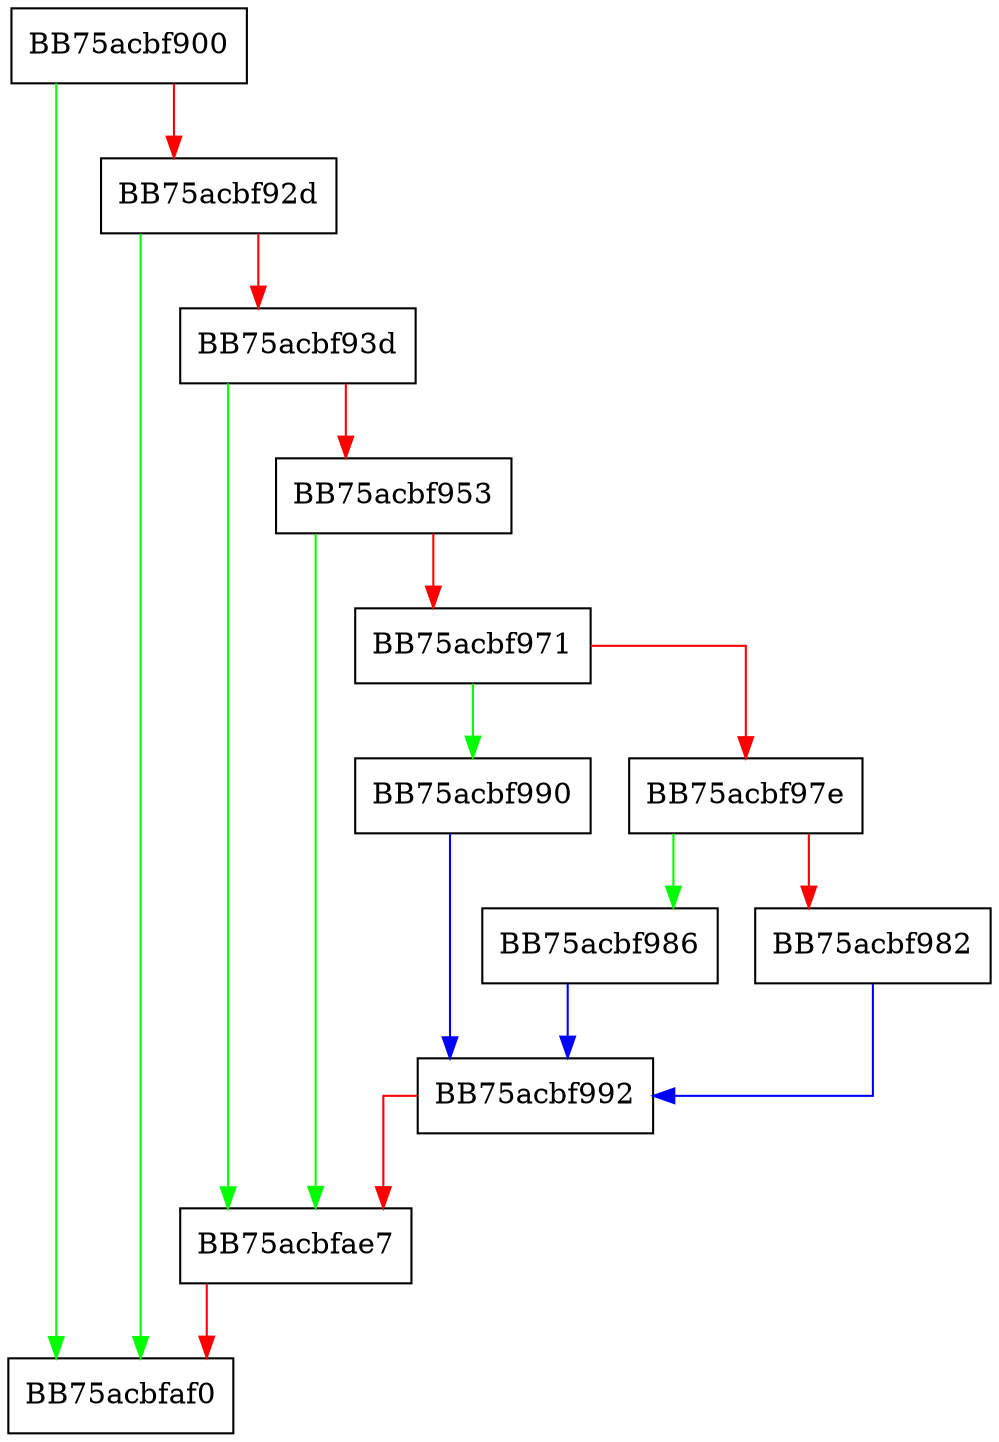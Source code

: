 digraph Scan {
  node [shape="box"];
  graph [splines=ortho];
  BB75acbf900 -> BB75acbfaf0 [color="green"];
  BB75acbf900 -> BB75acbf92d [color="red"];
  BB75acbf92d -> BB75acbfaf0 [color="green"];
  BB75acbf92d -> BB75acbf93d [color="red"];
  BB75acbf93d -> BB75acbfae7 [color="green"];
  BB75acbf93d -> BB75acbf953 [color="red"];
  BB75acbf953 -> BB75acbfae7 [color="green"];
  BB75acbf953 -> BB75acbf971 [color="red"];
  BB75acbf971 -> BB75acbf990 [color="green"];
  BB75acbf971 -> BB75acbf97e [color="red"];
  BB75acbf97e -> BB75acbf986 [color="green"];
  BB75acbf97e -> BB75acbf982 [color="red"];
  BB75acbf982 -> BB75acbf992 [color="blue"];
  BB75acbf986 -> BB75acbf992 [color="blue"];
  BB75acbf990 -> BB75acbf992 [color="blue"];
  BB75acbf992 -> BB75acbfae7 [color="red"];
  BB75acbfae7 -> BB75acbfaf0 [color="red"];
}